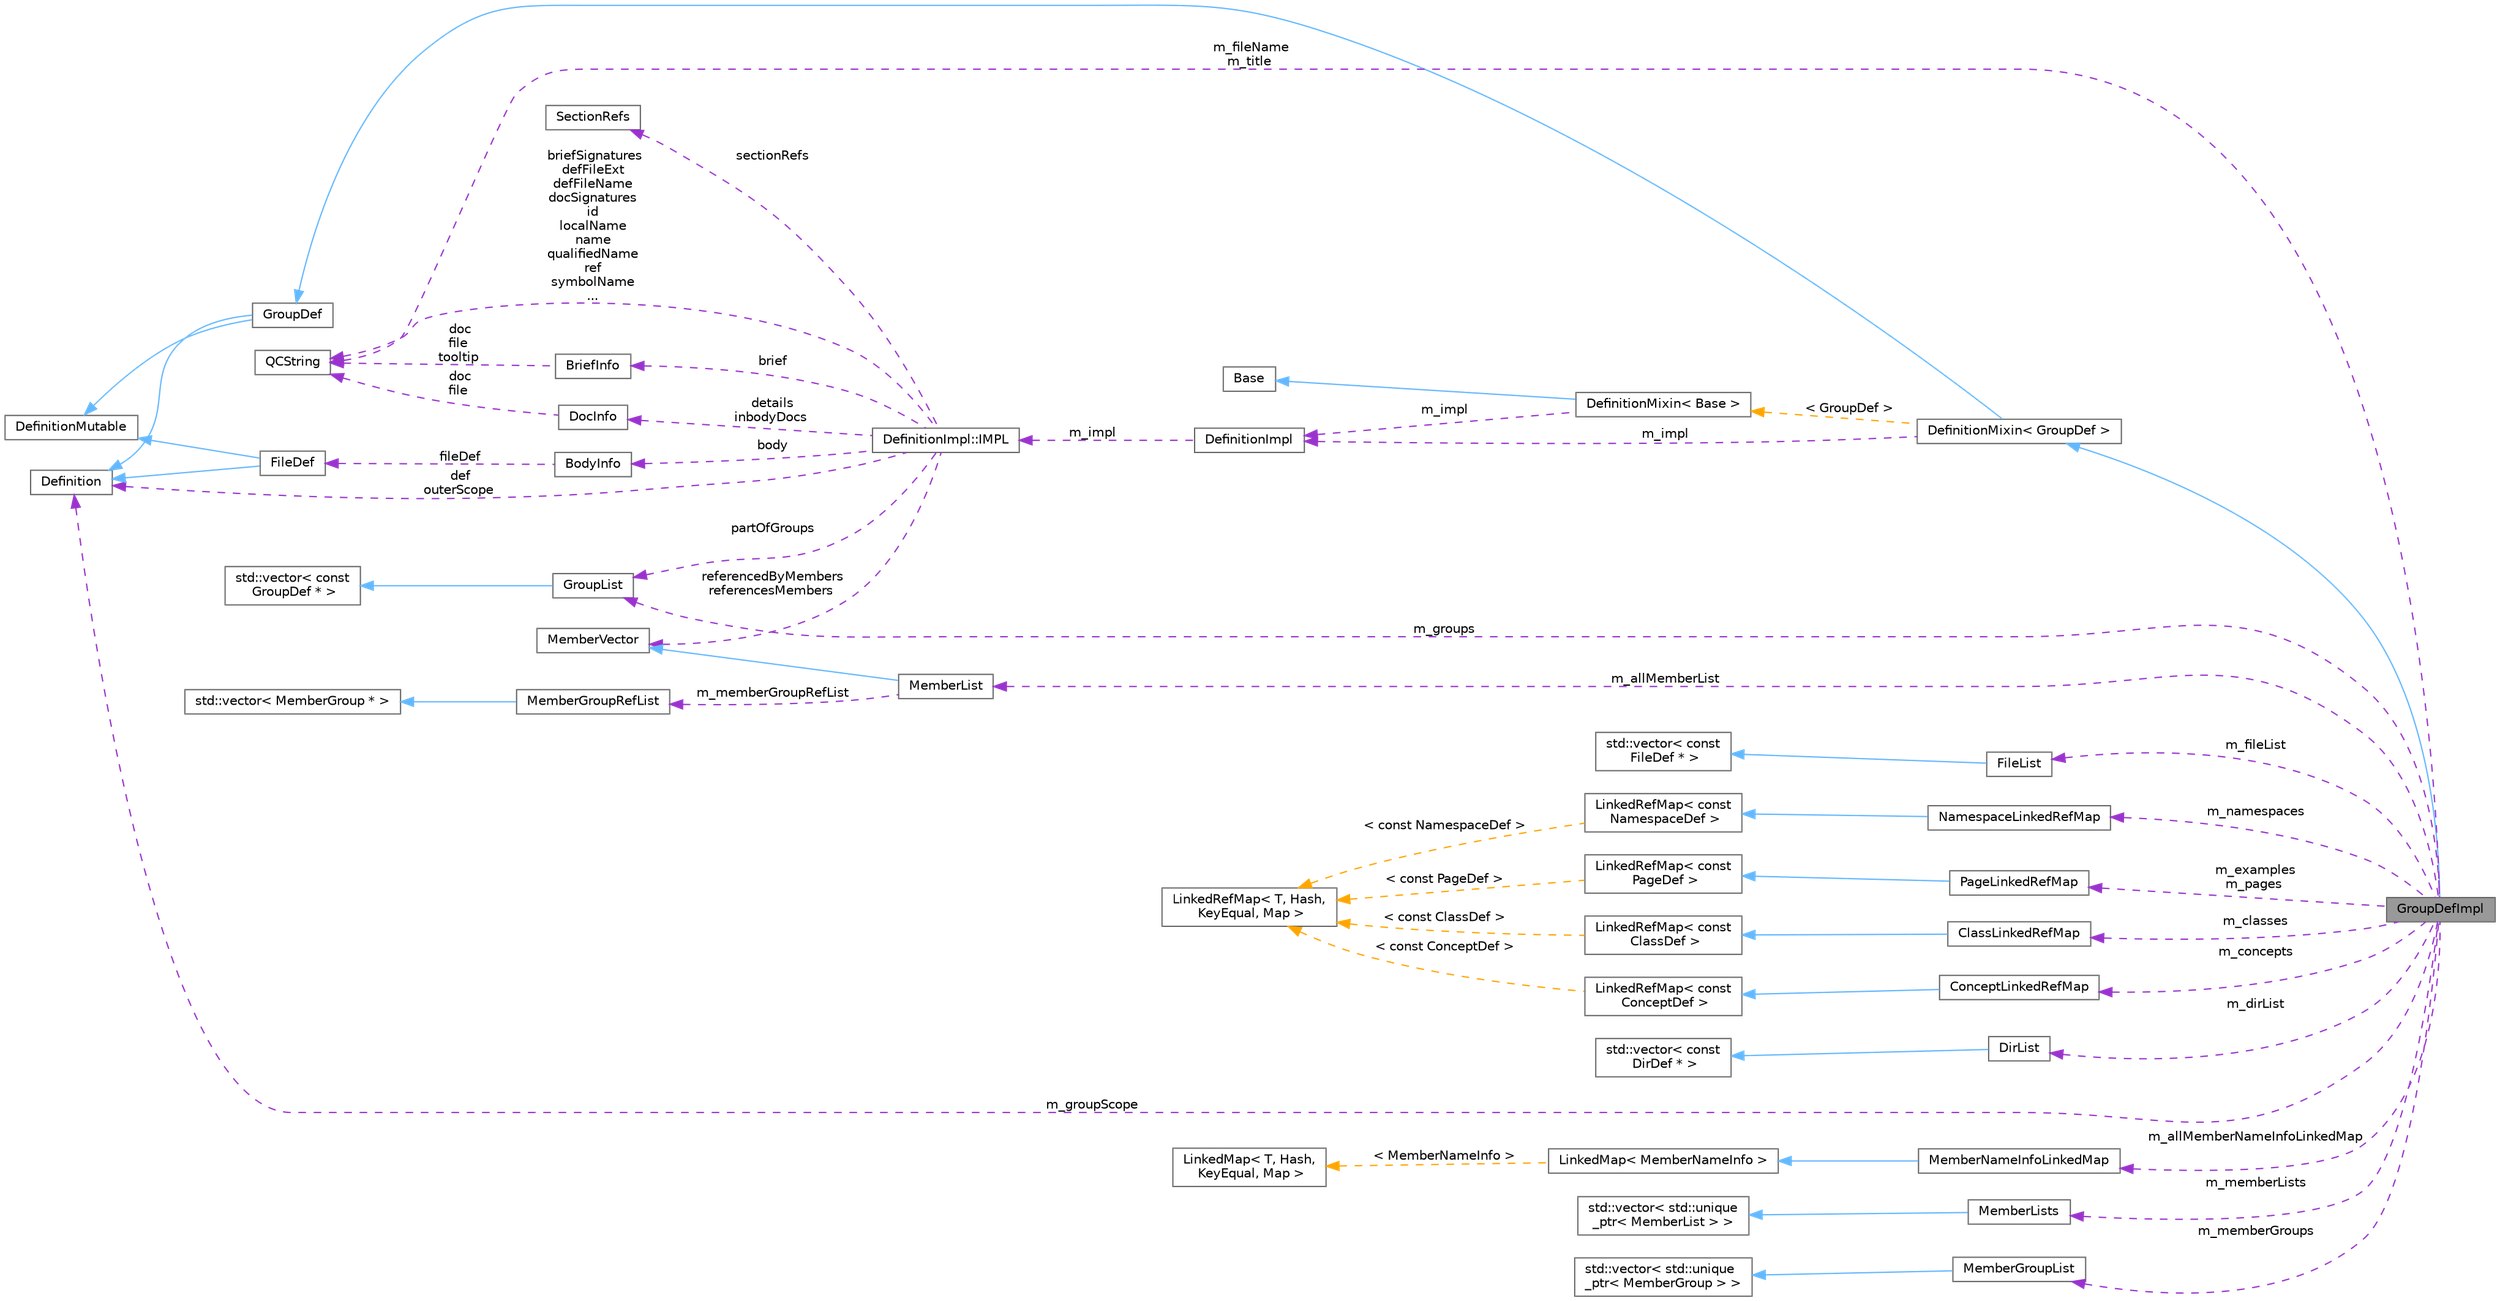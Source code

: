 digraph "GroupDefImpl"
{
 // INTERACTIVE_SVG=YES
 // LATEX_PDF_SIZE
  bgcolor="transparent";
  edge [fontname=Helvetica,fontsize=10,labelfontname=Helvetica,labelfontsize=10];
  node [fontname=Helvetica,fontsize=10,shape=box,height=0.2,width=0.4];
  rankdir="LR";
  Node1 [label="GroupDefImpl",height=0.2,width=0.4,color="gray40", fillcolor="grey60", style="filled", fontcolor="black",tooltip=" "];
  Node2 -> Node1 [dir="back",color="steelblue1",style="solid"];
  Node2 [label="DefinitionMixin\< GroupDef \>",height=0.2,width=0.4,color="gray40", fillcolor="white", style="filled",URL="$dd/d10/class_definition_mixin.html",tooltip=" "];
  Node3 -> Node2 [dir="back",color="steelblue1",style="solid"];
  Node3 [label="GroupDef",height=0.2,width=0.4,color="gray40", fillcolor="white", style="filled",URL="$d8/d09/class_group_def.html",tooltip="A model of a group of symbols."];
  Node4 -> Node3 [dir="back",color="steelblue1",style="solid"];
  Node4 [label="DefinitionMutable",height=0.2,width=0.4,color="gray40", fillcolor="white", style="filled",URL="$d0/d46/class_definition_mutable.html",tooltip=" "];
  Node5 -> Node3 [dir="back",color="steelblue1",style="solid"];
  Node5 [label="Definition",height=0.2,width=0.4,color="gray40", fillcolor="white", style="filled",URL="$d5/dcc/class_definition.html",tooltip="The common base class of all entity definitions found in the sources."];
  Node6 -> Node2 [dir="back",color="darkorchid3",style="dashed",label=" m_impl" ];
  Node6 [label="DefinitionImpl",height=0.2,width=0.4,color="gray40", fillcolor="white", style="filled",URL="$d3/ddf/class_definition_impl.html",tooltip=" "];
  Node7 -> Node6 [dir="back",color="darkorchid3",style="dashed",label=" m_impl" ];
  Node7 [label="DefinitionImpl::IMPL",height=0.2,width=0.4,color="gray40", fillcolor="white", style="filled",URL="$dd/d50/class_definition_impl_1_1_i_m_p_l.html",tooltip="Private data associated with a Symbol DefinitionImpl object."];
  Node5 -> Node7 [dir="back",color="darkorchid3",style="dashed",label=" def\nouterScope" ];
  Node8 -> Node7 [dir="back",color="darkorchid3",style="dashed",label=" sectionRefs" ];
  Node8 [label="SectionRefs",height=0.2,width=0.4,color="gray40", fillcolor="white", style="filled",URL="$d1/df9/class_section_refs.html",tooltip="class that represents a list of constant references to sections."];
  Node9 -> Node7 [dir="back",color="darkorchid3",style="dashed",label=" partOfGroups" ];
  Node9 [label="GroupList",height=0.2,width=0.4,color="gray40", fillcolor="white", style="filled",URL="$d3/d3b/class_group_list.html",tooltip=" "];
  Node10 -> Node9 [dir="back",color="steelblue1",style="solid"];
  Node10 [label="std::vector\< const\l GroupDef * \>",height=0.2,width=0.4,color="gray40", fillcolor="white", style="filled",tooltip=" "];
  Node11 -> Node7 [dir="back",color="darkorchid3",style="dashed",label=" details\ninbodyDocs" ];
  Node11 [label="DocInfo",height=0.2,width=0.4,color="gray40", fillcolor="white", style="filled",URL="$d7/dd5/struct_doc_info.html",tooltip="Data associated with a detailed description."];
  Node12 -> Node11 [dir="back",color="darkorchid3",style="dashed",label=" doc\nfile" ];
  Node12 [label="QCString",height=0.2,width=0.4,color="gray40", fillcolor="white", style="filled",URL="$d9/d45/class_q_c_string.html",tooltip="This is an alternative implementation of QCString."];
  Node13 -> Node7 [dir="back",color="darkorchid3",style="dashed",label=" brief" ];
  Node13 [label="BriefInfo",height=0.2,width=0.4,color="gray40", fillcolor="white", style="filled",URL="$d0/da7/struct_brief_info.html",tooltip="Data associated with a brief description."];
  Node12 -> Node13 [dir="back",color="darkorchid3",style="dashed",label=" doc\nfile\ntooltip" ];
  Node14 -> Node7 [dir="back",color="darkorchid3",style="dashed",label=" body" ];
  Node14 [label="BodyInfo",height=0.2,width=0.4,color="gray40", fillcolor="white", style="filled",URL="$db/dab/struct_body_info.html",tooltip="Data associated with description found in the body."];
  Node15 -> Node14 [dir="back",color="darkorchid3",style="dashed",label=" fileDef" ];
  Node15 [label="FileDef",height=0.2,width=0.4,color="gray40", fillcolor="white", style="filled",URL="$de/db0/class_file_def.html",tooltip="A model of a file symbol."];
  Node4 -> Node15 [dir="back",color="steelblue1",style="solid"];
  Node5 -> Node15 [dir="back",color="steelblue1",style="solid"];
  Node12 -> Node7 [dir="back",color="darkorchid3",style="dashed",label=" briefSignatures\ndefFileExt\ndefFileName\ndocSignatures\nid\nlocalName\nname\nqualifiedName\nref\nsymbolName\n..." ];
  Node16 -> Node7 [dir="back",color="darkorchid3",style="dashed",label=" referencedByMembers\nreferencesMembers" ];
  Node16 [label="MemberVector",height=0.2,width=0.4,color="gray40", fillcolor="white", style="filled",URL="$d1/d7d/class_member_vector.html",tooltip="A vector of MemberDef object."];
  Node17 -> Node2 [dir="back",color="orange",style="dashed",label=" \< GroupDef \>" ];
  Node17 [label="DefinitionMixin\< Base \>",height=0.2,width=0.4,color="gray40", fillcolor="white", style="filled",URL="$dd/d10/class_definition_mixin.html",tooltip=" "];
  Node18 -> Node17 [dir="back",color="steelblue1",style="solid"];
  Node18 [label="Base",height=0.2,width=0.4,color="gray40", fillcolor="white", style="filled",tooltip=" "];
  Node6 -> Node17 [dir="back",color="darkorchid3",style="dashed",label=" m_impl" ];
  Node12 -> Node1 [dir="back",color="darkorchid3",style="dashed",label=" m_fileName\nm_title" ];
  Node19 -> Node1 [dir="back",color="darkorchid3",style="dashed",label=" m_fileList" ];
  Node19 [label="FileList",height=0.2,width=0.4,color="gray40", fillcolor="white", style="filled",URL="$d0/d18/class_file_list.html",tooltip=" "];
  Node20 -> Node19 [dir="back",color="steelblue1",style="solid"];
  Node20 [label="std::vector\< const\l FileDef * \>",height=0.2,width=0.4,color="gray40", fillcolor="white", style="filled",tooltip=" "];
  Node21 -> Node1 [dir="back",color="darkorchid3",style="dashed",label=" m_classes" ];
  Node21 [label="ClassLinkedRefMap",height=0.2,width=0.4,color="gray40", fillcolor="white", style="filled",URL="$da/d08/class_class_linked_ref_map.html",tooltip=" "];
  Node22 -> Node21 [dir="back",color="steelblue1",style="solid"];
  Node22 [label="LinkedRefMap\< const\l ClassDef \>",height=0.2,width=0.4,color="gray40", fillcolor="white", style="filled",URL="$d2/db7/class_linked_ref_map.html",tooltip=" "];
  Node23 -> Node22 [dir="back",color="orange",style="dashed",label=" \< const ClassDef \>" ];
  Node23 [label="LinkedRefMap\< T, Hash,\l KeyEqual, Map \>",height=0.2,width=0.4,color="gray40", fillcolor="white", style="filled",URL="$d2/db7/class_linked_ref_map.html",tooltip="Container class representing a vector of objects with keys."];
  Node24 -> Node1 [dir="back",color="darkorchid3",style="dashed",label=" m_concepts" ];
  Node24 [label="ConceptLinkedRefMap",height=0.2,width=0.4,color="gray40", fillcolor="white", style="filled",URL="$d4/daa/class_concept_linked_ref_map.html",tooltip=" "];
  Node25 -> Node24 [dir="back",color="steelblue1",style="solid"];
  Node25 [label="LinkedRefMap\< const\l ConceptDef \>",height=0.2,width=0.4,color="gray40", fillcolor="white", style="filled",URL="$d2/db7/class_linked_ref_map.html",tooltip=" "];
  Node23 -> Node25 [dir="back",color="orange",style="dashed",label=" \< const ConceptDef \>" ];
  Node26 -> Node1 [dir="back",color="darkorchid3",style="dashed",label=" m_namespaces" ];
  Node26 [label="NamespaceLinkedRefMap",height=0.2,width=0.4,color="gray40", fillcolor="white", style="filled",URL="$da/df0/class_namespace_linked_ref_map.html",tooltip=" "];
  Node27 -> Node26 [dir="back",color="steelblue1",style="solid"];
  Node27 [label="LinkedRefMap\< const\l NamespaceDef \>",height=0.2,width=0.4,color="gray40", fillcolor="white", style="filled",URL="$d2/db7/class_linked_ref_map.html",tooltip=" "];
  Node23 -> Node27 [dir="back",color="orange",style="dashed",label=" \< const NamespaceDef \>" ];
  Node9 -> Node1 [dir="back",color="darkorchid3",style="dashed",label=" m_groups" ];
  Node28 -> Node1 [dir="back",color="darkorchid3",style="dashed",label=" m_examples\nm_pages" ];
  Node28 [label="PageLinkedRefMap",height=0.2,width=0.4,color="gray40", fillcolor="white", style="filled",URL="$d9/de6/class_page_linked_ref_map.html",tooltip=" "];
  Node29 -> Node28 [dir="back",color="steelblue1",style="solid"];
  Node29 [label="LinkedRefMap\< const\l PageDef \>",height=0.2,width=0.4,color="gray40", fillcolor="white", style="filled",URL="$d2/db7/class_linked_ref_map.html",tooltip=" "];
  Node23 -> Node29 [dir="back",color="orange",style="dashed",label=" \< const PageDef \>" ];
  Node30 -> Node1 [dir="back",color="darkorchid3",style="dashed",label=" m_dirList" ];
  Node30 [label="DirList",height=0.2,width=0.4,color="gray40", fillcolor="white", style="filled",URL="$dc/d2a/class_dir_list.html",tooltip="A list of directories."];
  Node31 -> Node30 [dir="back",color="steelblue1",style="solid"];
  Node31 [label="std::vector\< const\l DirDef * \>",height=0.2,width=0.4,color="gray40", fillcolor="white", style="filled",tooltip=" "];
  Node32 -> Node1 [dir="back",color="darkorchid3",style="dashed",label=" m_allMemberList" ];
  Node32 [label="MemberList",height=0.2,width=0.4,color="gray40", fillcolor="white", style="filled",URL="$dd/d13/class_member_list.html",tooltip="A list of MemberDef objects as shown in documentation sections."];
  Node16 -> Node32 [dir="back",color="steelblue1",style="solid"];
  Node33 -> Node32 [dir="back",color="darkorchid3",style="dashed",label=" m_memberGroupRefList" ];
  Node33 [label="MemberGroupRefList",height=0.2,width=0.4,color="gray40", fillcolor="white", style="filled",URL="$d4/d15/class_member_group_ref_list.html",tooltip=" "];
  Node34 -> Node33 [dir="back",color="steelblue1",style="solid"];
  Node34 [label="std::vector\< MemberGroup * \>",height=0.2,width=0.4,color="gray40", fillcolor="white", style="filled",tooltip=" "];
  Node35 -> Node1 [dir="back",color="darkorchid3",style="dashed",label=" m_allMemberNameInfoLinkedMap" ];
  Node35 [label="MemberNameInfoLinkedMap",height=0.2,width=0.4,color="gray40", fillcolor="white", style="filled",URL="$de/d04/class_member_name_info_linked_map.html",tooltip=" "];
  Node36 -> Node35 [dir="back",color="steelblue1",style="solid"];
  Node36 [label="LinkedMap\< MemberNameInfo \>",height=0.2,width=0.4,color="gray40", fillcolor="white", style="filled",URL="$d0/d2c/class_linked_map.html",tooltip=" "];
  Node37 -> Node36 [dir="back",color="orange",style="dashed",label=" \< MemberNameInfo \>" ];
  Node37 [label="LinkedMap\< T, Hash,\l KeyEqual, Map \>",height=0.2,width=0.4,color="gray40", fillcolor="white", style="filled",URL="$d0/d2c/class_linked_map.html",tooltip="Container class representing a vector of objects with keys."];
  Node5 -> Node1 [dir="back",color="darkorchid3",style="dashed",label=" m_groupScope" ];
  Node38 -> Node1 [dir="back",color="darkorchid3",style="dashed",label=" m_memberLists" ];
  Node38 [label="MemberLists",height=0.2,width=0.4,color="gray40", fillcolor="white", style="filled",URL="$dd/d5a/class_member_lists.html",tooltip=" "];
  Node39 -> Node38 [dir="back",color="steelblue1",style="solid"];
  Node39 [label="std::vector\< std::unique\l_ptr\< MemberList \> \>",height=0.2,width=0.4,color="gray40", fillcolor="white", style="filled",tooltip=" "];
  Node40 -> Node1 [dir="back",color="darkorchid3",style="dashed",label=" m_memberGroups" ];
  Node40 [label="MemberGroupList",height=0.2,width=0.4,color="gray40", fillcolor="white", style="filled",URL="$df/d11/class_member_group_list.html",tooltip=" "];
  Node41 -> Node40 [dir="back",color="steelblue1",style="solid"];
  Node41 [label="std::vector\< std::unique\l_ptr\< MemberGroup \> \>",height=0.2,width=0.4,color="gray40", fillcolor="white", style="filled",tooltip=" "];
}
